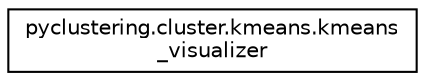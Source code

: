 digraph "Graphical Class Hierarchy"
{
 // INTERACTIVE_SVG=YES
 // LATEX_PDF_SIZE
  edge [fontname="Helvetica",fontsize="10",labelfontname="Helvetica",labelfontsize="10"];
  node [fontname="Helvetica",fontsize="10",shape=record];
  rankdir="LR";
  Node0 [label="pyclustering.cluster.kmeans.kmeans\l_visualizer",height=0.2,width=0.4,color="black", fillcolor="white", style="filled",URL="$db/d6d/classpyclustering_1_1cluster_1_1kmeans_1_1kmeans__visualizer.html",tooltip="Visualizer of K-Means algorithm's results."];
}
